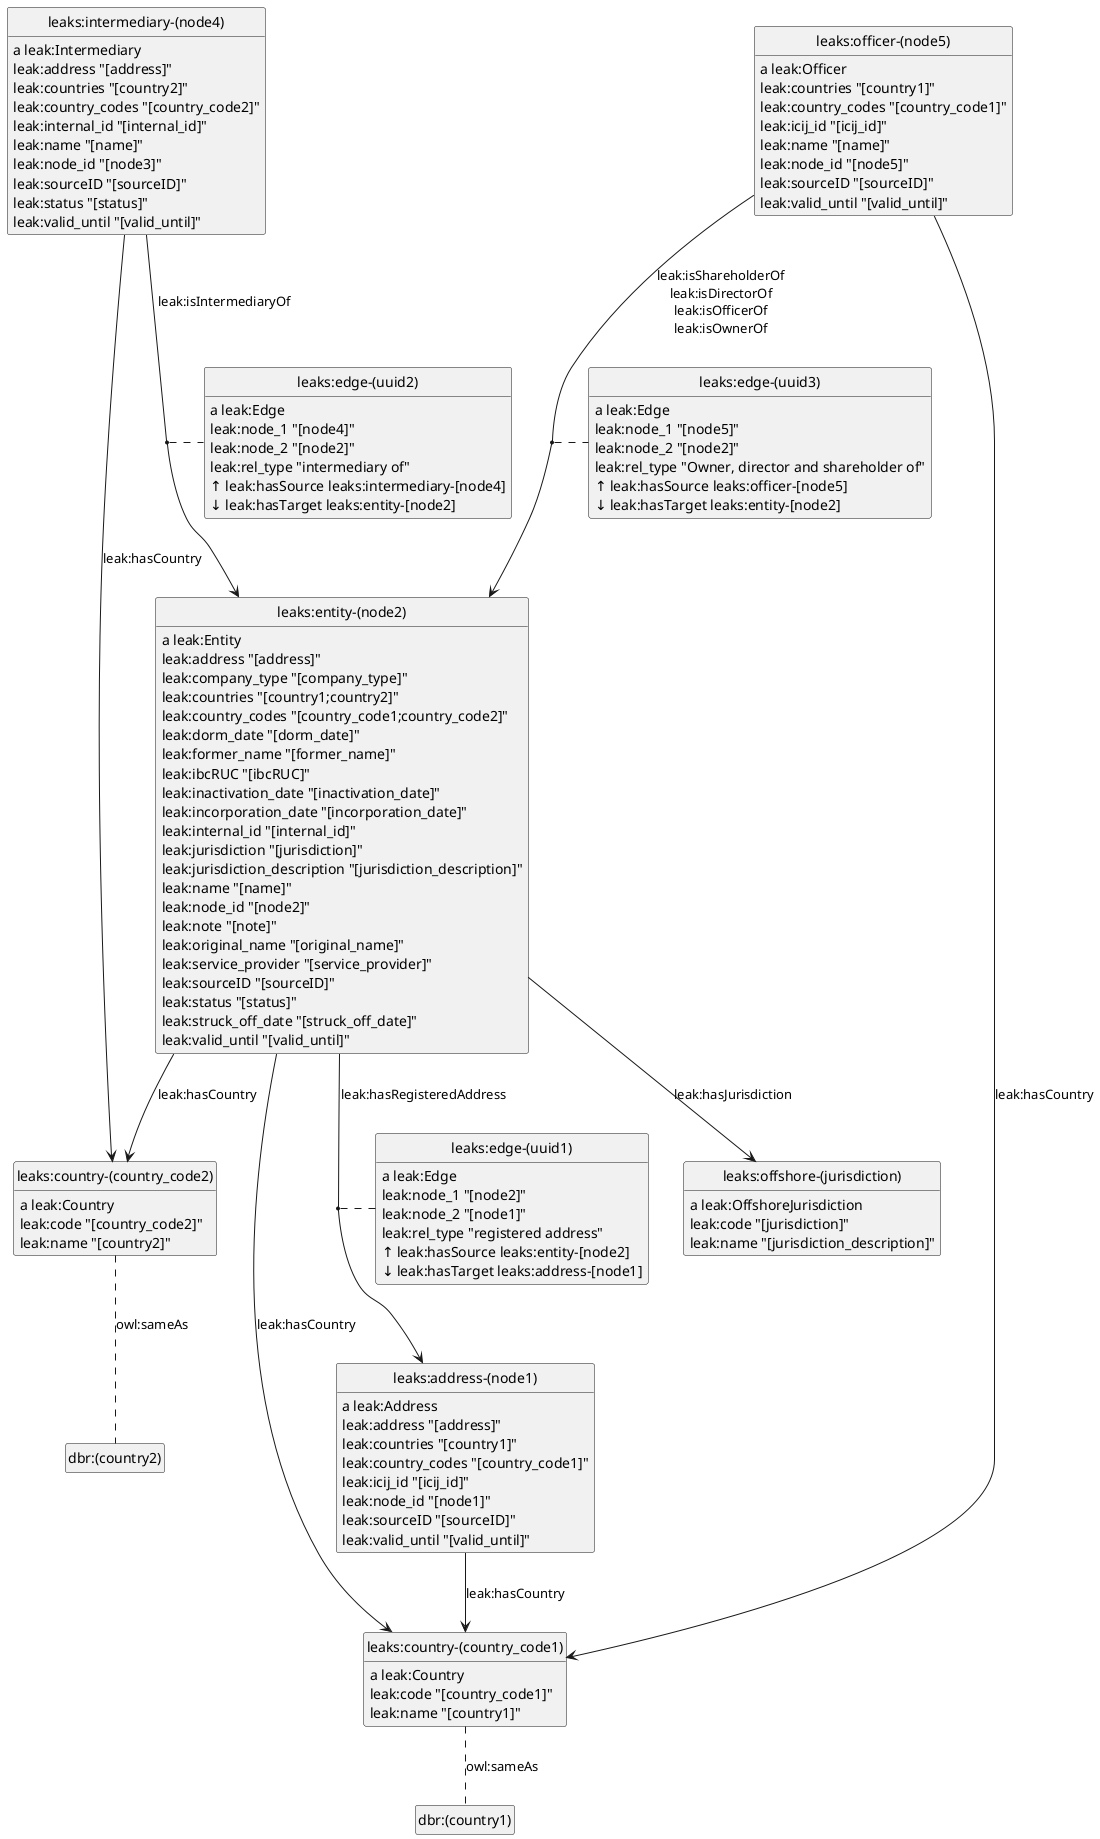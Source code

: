@startuml
hide empty methods
hide empty attributes
hide circle
skinparam classAttributeIconSize 0
class leaks_offshore__jurisdiction_ as "leaks:offshore-(jurisdiction)"
leaks_offshore__jurisdiction_ : a leak:OffshoreJurisdiction
leaks_offshore__jurisdiction_ : leak:code "[jurisdiction]"
leaks_offshore__jurisdiction_ : leak:name "[jurisdiction_description]"
class leaks_entity__node2_ as "leaks:entity-(node2)"
leaks_entity__node2_ : a leak:Entity
leaks_entity__node2_ --> leaks_offshore__jurisdiction_ : leak:hasJurisdiction
class leaks_address__node1_ as "leaks:address-(node1)"
leaks_entity__node2_ --> leaks_address__node1_ : leak:hasRegisteredAddress
class leaks_country__country_code1_ as "leaks:country-(country_code1)"
leaks_entity__node2_ --> leaks_country__country_code1_ : leak:hasCountry
class leaks_country__country_code2_ as "leaks:country-(country_code2)"
leaks_entity__node2_ --> leaks_country__country_code2_ : leak:hasCountry
leaks_entity__node2_ : leak:address "[address]"
leaks_entity__node2_ : leak:company_type "[company_type]"
leaks_entity__node2_ : leak:countries "[country1;country2]"
leaks_entity__node2_ : leak:country_codes "[country_code1;country_code2]"
leaks_entity__node2_ : leak:dorm_date "[dorm_date]"
leaks_entity__node2_ : leak:former_name "[former_name]"
leaks_entity__node2_ : leak:ibcRUC "[ibcRUC]"
leaks_entity__node2_ : leak:inactivation_date "[inactivation_date]"
leaks_entity__node2_ : leak:incorporation_date "[incorporation_date]"
leaks_entity__node2_ : leak:internal_id "[internal_id]"
leaks_entity__node2_ : leak:jurisdiction "[jurisdiction]"
leaks_entity__node2_ : leak:jurisdiction_description "[jurisdiction_description]"
leaks_entity__node2_ : leak:name "[name]"
leaks_entity__node2_ : leak:node_id "[node2]"
leaks_entity__node2_ : leak:note "[note]"
leaks_entity__node2_ : leak:original_name "[original_name]"
leaks_entity__node2_ : leak:service_provider "[service_provider]"
leaks_entity__node2_ : leak:sourceID "[sourceID]"
leaks_entity__node2_ : leak:status "[status]"
leaks_entity__node2_ : leak:struck_off_date "[struck_off_date]"
leaks_entity__node2_ : leak:valid_until "[valid_until]"
class leaks_intermediary__node4_ as "leaks:intermediary-(node4)"
leaks_intermediary__node4_ : a leak:Intermediary
leaks_intermediary__node4_ --> leaks_entity__node2_ : leak:isIntermediaryOf
leaks_intermediary__node4_ --> leaks_country__country_code2_ : leak:hasCountry
leaks_intermediary__node4_ : leak:address "[address]"
leaks_intermediary__node4_ : leak:countries "[country2]"
leaks_intermediary__node4_ : leak:country_codes "[country_code2]"
leaks_intermediary__node4_ : leak:internal_id "[internal_id]"
leaks_intermediary__node4_ : leak:name "[name]"
leaks_intermediary__node4_ : leak:node_id "[node3]"
leaks_intermediary__node4_ : leak:sourceID "[sourceID]"
leaks_intermediary__node4_ : leak:status "[status]"
leaks_intermediary__node4_ : leak:valid_until "[valid_until]"
class leaks_officer__node5_ as "leaks:officer-(node5)"
leaks_officer__node5_ : a leak:Officer
leaks_officer__node5_ --> leaks_country__country_code1_ : leak:hasCountry
leaks_officer__node5_ --> leaks_entity__node2_ : leak:isShareholderOf\nleak:isDirectorOf\nleak:isOfficerOf\nleak:isOwnerOf
leaks_officer__node5_ : leak:countries "[country1]"
leaks_officer__node5_ : leak:country_codes "[country_code1]"
leaks_officer__node5_ : leak:icij_id "[icij_id]"
leaks_officer__node5_ : leak:name "[name]"
leaks_officer__node5_ : leak:node_id "[node5]"
leaks_officer__node5_ : leak:sourceID "[sourceID]"
leaks_officer__node5_ : leak:valid_until "[valid_until]"
class leaks_edge__uuid1_ as "leaks:edge-(uuid1)"
leaks_edge__uuid1_ : a leak:Edge
leaks_edge__uuid1_ : leak:node_1 "[node2]"
leaks_edge__uuid1_ : leak:node_2 "[node1]"
leaks_edge__uuid1_ : leak:rel_type "registered address"
class leaks_edge__uuid2_ as "leaks:edge-(uuid2)"
leaks_edge__uuid2_ : a leak:Edge
leaks_edge__uuid2_ : leak:node_1 "[node4]"
leaks_edge__uuid2_ : leak:node_2 "[node2]"
leaks_edge__uuid2_ : leak:rel_type "intermediary of"
leaks_address__node1_ : a leak:Address
leaks_address__node1_ --> leaks_country__country_code1_ : leak:hasCountry
leaks_address__node1_ : leak:address "[address]"
leaks_address__node1_ : leak:countries "[country1]"
leaks_address__node1_ : leak:country_codes "[country_code1]"
leaks_address__node1_ : leak:icij_id "[icij_id]"
leaks_address__node1_ : leak:node_id "[node1]"
leaks_address__node1_ : leak:sourceID "[sourceID]"
leaks_address__node1_ : leak:valid_until "[valid_until]"
leaks_country__country_code1_ : a leak:Country
class dbr__country1_ as "dbr:(country1)"
leaks_country__country_code1_ .. dbr__country1_ : owl:sameAs
leaks_country__country_code1_ : leak:code "[country_code1]"
leaks_country__country_code1_ : leak:name "[country1]"
leaks_country__country_code2_ : a leak:Country
class dbr__country2_ as "dbr:(country2)"
leaks_country__country_code2_ .. dbr__country2_ : owl:sameAs
leaks_country__country_code2_ : leak:code "[country_code2]"
leaks_country__country_code2_ : leak:name "[country2]"
class leaks_edge__uuid3_ as "leaks:edge-(uuid3)"
leaks_edge__uuid3_ : a leak:Edge
leaks_edge__uuid3_ : leak:node_1 "[node5]"
leaks_edge__uuid3_ : leak:node_2 "[node2]"
leaks_edge__uuid3_ : leak:rel_type "Owner, director and shareholder of"
(leaks_entity__node2_, leaks_address__node1_) . leaks_edge__uuid1_
leaks_edge__uuid1_ : ↑ leak:hasSource leaks:entity-[node2]
leaks_edge__uuid1_ : ↓ leak:hasTarget leaks:address-[node1]
(leaks_officer__node5_, leaks_entity__node2_) . leaks_edge__uuid3_
leaks_edge__uuid3_ : ↑ leak:hasSource leaks:officer-[node5]
leaks_edge__uuid3_ : ↓ leak:hasTarget leaks:entity-[node2]
(leaks_intermediary__node4_, leaks_entity__node2_) . leaks_edge__uuid2_
leaks_edge__uuid2_ : ↑ leak:hasSource leaks:intermediary-[node4]
leaks_edge__uuid2_ : ↓ leak:hasTarget leaks:entity-[node2]
@enduml

